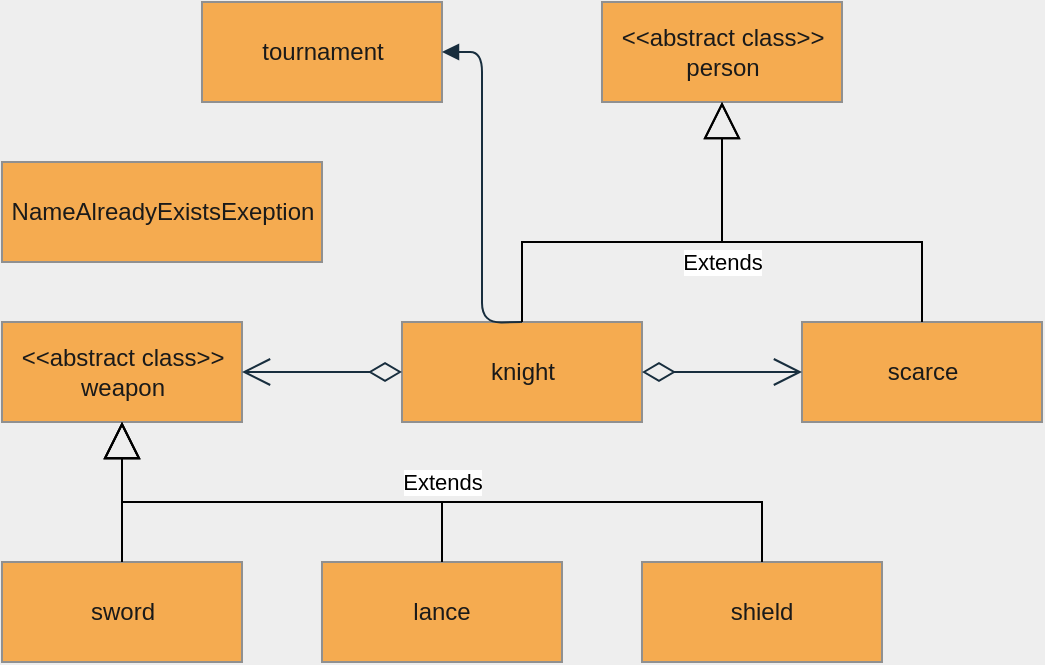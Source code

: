 <mxfile version="15.6.6" type="github">
  <diagram id="C5RBs43oDa-KdzZeNtuy" name="Page-1">
    <mxGraphModel dx="702" dy="793" grid="1" gridSize="10" guides="1" tooltips="1" connect="1" arrows="1" fold="1" page="1" pageScale="1" pageWidth="827" pageHeight="1169" background="#EEEEEE" math="0" shadow="0">
      <root>
        <mxCell id="WIyWlLk6GJQsqaUBKTNV-0" />
        <mxCell id="WIyWlLk6GJQsqaUBKTNV-1" parent="WIyWlLk6GJQsqaUBKTNV-0" />
        <mxCell id="UZVzhUGRbNi38VlcWBz8-4" value="&amp;lt;&amp;lt;abstract class&amp;gt;&amp;gt;&lt;br&gt;person" style="html=1;fillColor=#F5AB50;strokeColor=#909090;fontColor=#1A1A1A;" parent="WIyWlLk6GJQsqaUBKTNV-1" vertex="1">
          <mxGeometry x="460" y="80" width="120" height="50" as="geometry" />
        </mxCell>
        <mxCell id="UZVzhUGRbNi38VlcWBz8-5" value="knight" style="html=1;fillColor=#F5AB50;strokeColor=#909090;fontColor=#1A1A1A;" parent="WIyWlLk6GJQsqaUBKTNV-1" vertex="1">
          <mxGeometry x="360" y="240" width="120" height="50" as="geometry" />
        </mxCell>
        <mxCell id="UZVzhUGRbNi38VlcWBz8-6" value="scarce" style="html=1;fillColor=#F5AB50;strokeColor=#909090;fontColor=#1A1A1A;" parent="WIyWlLk6GJQsqaUBKTNV-1" vertex="1">
          <mxGeometry x="560" y="240" width="120" height="50" as="geometry" />
        </mxCell>
        <mxCell id="UZVzhUGRbNi38VlcWBz8-7" value="&amp;lt;&amp;lt;abstract class&amp;gt;&amp;gt;&lt;br&gt;weapon" style="html=1;fillColor=#F5AB50;strokeColor=#909090;fontColor=#1A1A1A;" parent="WIyWlLk6GJQsqaUBKTNV-1" vertex="1">
          <mxGeometry x="160" y="240" width="120" height="50" as="geometry" />
        </mxCell>
        <mxCell id="UZVzhUGRbNi38VlcWBz8-8" value="tournament" style="html=1;fillColor=#F5AB50;strokeColor=#909090;fontColor=#1A1A1A;" parent="WIyWlLk6GJQsqaUBKTNV-1" vertex="1">
          <mxGeometry x="260" y="80" width="120" height="50" as="geometry" />
        </mxCell>
        <mxCell id="UZVzhUGRbNi38VlcWBz8-19" value="sword" style="html=1;rounded=0;sketch=0;fontColor=#1A1A1A;strokeColor=#909090;fillColor=#F5AB50;" parent="WIyWlLk6GJQsqaUBKTNV-1" vertex="1">
          <mxGeometry x="160" y="360" width="120" height="50" as="geometry" />
        </mxCell>
        <mxCell id="UZVzhUGRbNi38VlcWBz8-21" value="" style="endArrow=open;html=1;endSize=12;startArrow=diamondThin;startSize=14;startFill=0;edgeStyle=orthogonalEdgeStyle;align=left;verticalAlign=bottom;rounded=1;sketch=0;fontColor=#1A1A1A;strokeColor=#182E3E;curved=0;exitX=0;exitY=0.5;exitDx=0;exitDy=0;entryX=1;entryY=0.5;entryDx=0;entryDy=0;labelBackgroundColor=#EEEEEE;" parent="WIyWlLk6GJQsqaUBKTNV-1" source="UZVzhUGRbNi38VlcWBz8-5" target="UZVzhUGRbNi38VlcWBz8-7" edge="1">
          <mxGeometry x="-1" y="3" relative="1" as="geometry">
            <mxPoint x="320" y="290" as="sourcePoint" />
            <mxPoint x="420" y="380" as="targetPoint" />
          </mxGeometry>
        </mxCell>
        <mxCell id="UZVzhUGRbNi38VlcWBz8-23" value="" style="endArrow=block;endFill=1;html=1;edgeStyle=orthogonalEdgeStyle;align=left;verticalAlign=top;rounded=1;sketch=0;fontColor=#1A1A1A;strokeColor=#182E3E;curved=0;entryX=1;entryY=0.5;entryDx=0;entryDy=0;labelBackgroundColor=#EEEEEE;" parent="WIyWlLk6GJQsqaUBKTNV-1" target="UZVzhUGRbNi38VlcWBz8-8" edge="1">
          <mxGeometry x="-1" relative="1" as="geometry">
            <mxPoint x="420" y="240" as="sourcePoint" />
            <mxPoint x="470" y="180" as="targetPoint" />
          </mxGeometry>
        </mxCell>
        <mxCell id="UZVzhUGRbNi38VlcWBz8-25" value="lance" style="whiteSpace=wrap;html=1;rounded=0;sketch=0;fontColor=#1A1A1A;strokeColor=#909090;fillColor=#F5AB50;" parent="WIyWlLk6GJQsqaUBKTNV-1" vertex="1">
          <mxGeometry x="320" y="360" width="120" height="50" as="geometry" />
        </mxCell>
        <mxCell id="UZVzhUGRbNi38VlcWBz8-26" value="shield" style="whiteSpace=wrap;html=1;rounded=0;sketch=0;fontColor=#1A1A1A;strokeColor=#909090;fillColor=#F5AB50;" parent="WIyWlLk6GJQsqaUBKTNV-1" vertex="1">
          <mxGeometry x="480" y="360" width="120" height="50" as="geometry" />
        </mxCell>
        <mxCell id="KXfPveCi99cER7tH4GoS-5" value="" style="endArrow=open;html=1;endSize=12;startArrow=diamondThin;startSize=14;startFill=0;edgeStyle=orthogonalEdgeStyle;align=left;verticalAlign=bottom;rounded=0;exitX=1;exitY=0.5;exitDx=0;exitDy=0;entryX=0;entryY=0.5;entryDx=0;entryDy=0;labelBackgroundColor=#EEEEEE;strokeColor=#182E3E;fontColor=#1A1A1A;" parent="WIyWlLk6GJQsqaUBKTNV-1" source="UZVzhUGRbNi38VlcWBz8-5" target="UZVzhUGRbNi38VlcWBz8-6" edge="1">
          <mxGeometry x="-1" y="3" relative="1" as="geometry">
            <mxPoint x="390" y="330" as="sourcePoint" />
            <mxPoint x="550" y="330" as="targetPoint" />
          </mxGeometry>
        </mxCell>
        <mxCell id="BbdJxWDHTgU2dw3M1w0w-2" value="NameAlreadyExistsExeption" style="html=1;fillColor=#F5AB50;strokeColor=#909090;fontColor=#1A1A1A;" parent="WIyWlLk6GJQsqaUBKTNV-1" vertex="1">
          <mxGeometry x="160" y="160" width="160" height="50" as="geometry" />
        </mxCell>
        <mxCell id="JvuVTCfbPflMFL0G7Tfn-5" value="" style="endArrow=block;endSize=16;endFill=0;html=1;rounded=0;fontColor=default;entryX=0.5;entryY=1;entryDx=0;entryDy=0;exitX=0.5;exitY=0;exitDx=0;exitDy=0;" edge="1" parent="WIyWlLk6GJQsqaUBKTNV-1" source="UZVzhUGRbNi38VlcWBz8-19" target="UZVzhUGRbNi38VlcWBz8-7">
          <mxGeometry x="-0.143" y="40" width="160" relative="1" as="geometry">
            <mxPoint x="280" y="340" as="sourcePoint" />
            <mxPoint x="440" y="340" as="targetPoint" />
            <mxPoint as="offset" />
          </mxGeometry>
        </mxCell>
        <mxCell id="JvuVTCfbPflMFL0G7Tfn-9" value="Extends" style="endArrow=block;endSize=16;endFill=0;html=1;rounded=0;fontColor=default;entryX=0.5;entryY=1;entryDx=0;entryDy=0;exitX=0.5;exitY=0;exitDx=0;exitDy=0;" edge="1" parent="WIyWlLk6GJQsqaUBKTNV-1" source="UZVzhUGRbNi38VlcWBz8-25" target="UZVzhUGRbNi38VlcWBz8-7">
          <mxGeometry x="-0.739" y="-10" width="160" relative="1" as="geometry">
            <mxPoint x="230" y="370" as="sourcePoint" />
            <mxPoint x="230" y="300" as="targetPoint" />
            <Array as="points">
              <mxPoint x="380" y="330" />
              <mxPoint x="220" y="330" />
            </Array>
            <mxPoint as="offset" />
          </mxGeometry>
        </mxCell>
        <mxCell id="JvuVTCfbPflMFL0G7Tfn-10" value="" style="endArrow=block;endSize=16;endFill=0;html=1;rounded=0;fontColor=default;entryX=0.5;entryY=1;entryDx=0;entryDy=0;exitX=0.5;exitY=0;exitDx=0;exitDy=0;" edge="1" parent="WIyWlLk6GJQsqaUBKTNV-1" source="UZVzhUGRbNi38VlcWBz8-26" target="UZVzhUGRbNi38VlcWBz8-7">
          <mxGeometry x="-0.385" y="10" width="160" relative="1" as="geometry">
            <mxPoint x="240" y="380" as="sourcePoint" />
            <mxPoint x="240" y="310" as="targetPoint" />
            <Array as="points">
              <mxPoint x="540" y="330" />
              <mxPoint x="220" y="330" />
            </Array>
            <mxPoint as="offset" />
          </mxGeometry>
        </mxCell>
        <mxCell id="JvuVTCfbPflMFL0G7Tfn-11" value="Extends" style="endArrow=block;endSize=16;endFill=0;html=1;rounded=0;fontColor=default;entryX=0.5;entryY=1;entryDx=0;entryDy=0;exitX=0.5;exitY=0;exitDx=0;exitDy=0;" edge="1" parent="WIyWlLk6GJQsqaUBKTNV-1" source="UZVzhUGRbNi38VlcWBz8-5" target="UZVzhUGRbNi38VlcWBz8-4">
          <mxGeometry x="0.333" y="-10" width="160" relative="1" as="geometry">
            <mxPoint x="250" y="390" as="sourcePoint" />
            <mxPoint x="250" y="320" as="targetPoint" />
            <Array as="points">
              <mxPoint x="420" y="200" />
              <mxPoint x="520" y="200" />
            </Array>
            <mxPoint x="-10" y="10" as="offset" />
          </mxGeometry>
        </mxCell>
        <mxCell id="JvuVTCfbPflMFL0G7Tfn-12" value="Extends" style="endArrow=block;endSize=16;endFill=0;html=1;rounded=0;fontColor=default;exitX=0.5;exitY=0;exitDx=0;exitDy=0;entryX=0.5;entryY=1;entryDx=0;entryDy=0;" edge="1" parent="WIyWlLk6GJQsqaUBKTNV-1" source="UZVzhUGRbNi38VlcWBz8-6" target="UZVzhUGRbNi38VlcWBz8-4">
          <mxGeometry x="0.333" y="-10" width="160" relative="1" as="geometry">
            <mxPoint x="430" y="250" as="sourcePoint" />
            <mxPoint x="530" y="140" as="targetPoint" />
            <Array as="points">
              <mxPoint x="620" y="200" />
              <mxPoint x="520" y="200" />
            </Array>
            <mxPoint x="-10" y="10" as="offset" />
          </mxGeometry>
        </mxCell>
      </root>
    </mxGraphModel>
  </diagram>
</mxfile>
